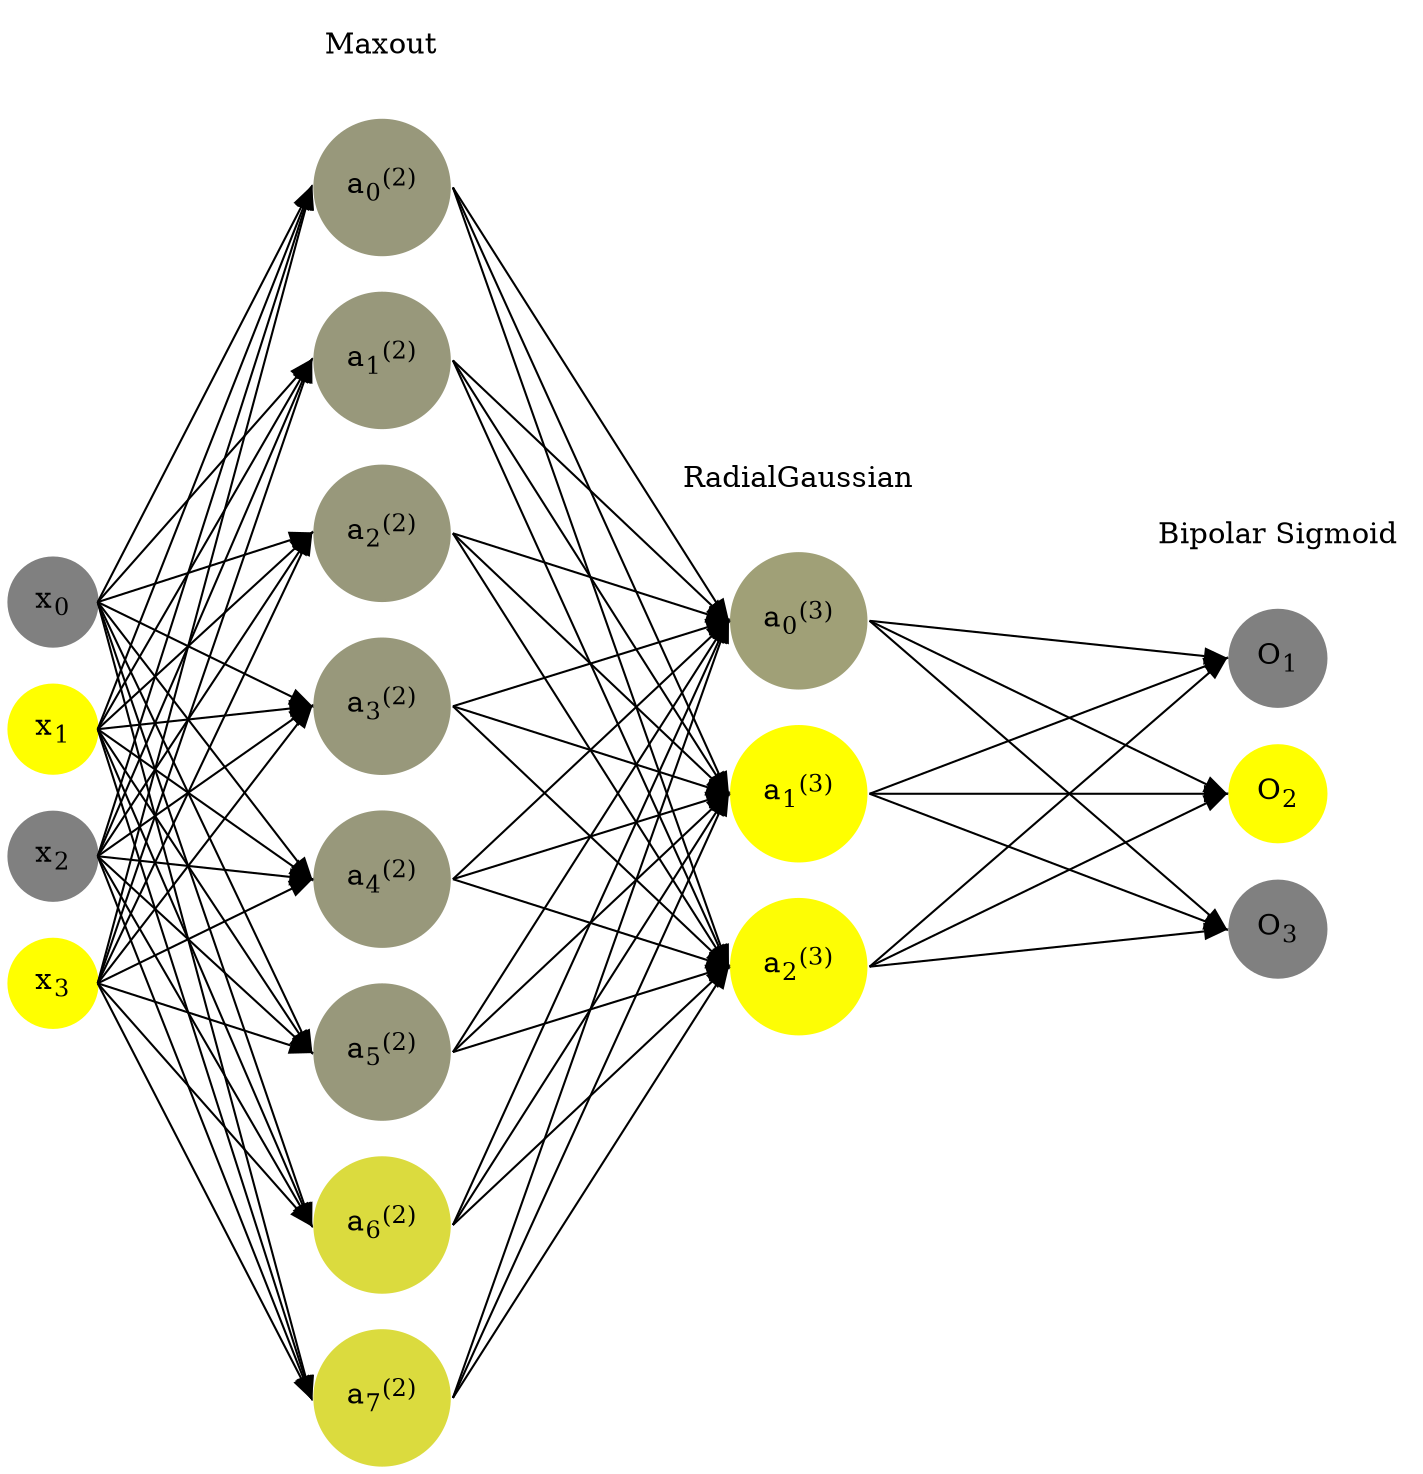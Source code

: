 digraph G {
	rankdir = LR;
	splines=false;
	edge[style=invis];
	ranksep= 1.4;
	{
	node [shape=circle, color="0.1667, 0.0, 0.5", style=filled, fillcolor="0.1667, 0.0, 0.5"];
	x0 [label=<x<sub>0</sub>>];
	}
	{
	node [shape=circle, color="0.1667, 1.0, 1.0", style=filled, fillcolor="0.1667, 1.0, 1.0"];
	x1 [label=<x<sub>1</sub>>];
	}
	{
	node [shape=circle, color="0.1667, 0.0, 0.5", style=filled, fillcolor="0.1667, 0.0, 0.5"];
	x2 [label=<x<sub>2</sub>>];
	}
	{
	node [shape=circle, color="0.1667, 1.0, 1.0", style=filled, fillcolor="0.1667, 1.0, 1.0"];
	x3 [label=<x<sub>3</sub>>];
	}
	{
	node [shape=circle, color="0.1667, 0.191413, 0.595707", style=filled, fillcolor="0.1667, 0.191413, 0.595707"];
	a02 [label=<a<sub>0</sub><sup>(2)</sup>>];
	}
	{
	node [shape=circle, color="0.1667, 0.191413, 0.595707", style=filled, fillcolor="0.1667, 0.191413, 0.595707"];
	a12 [label=<a<sub>1</sub><sup>(2)</sup>>];
	}
	{
	node [shape=circle, color="0.1667, 0.191413, 0.595707", style=filled, fillcolor="0.1667, 0.191413, 0.595707"];
	a22 [label=<a<sub>2</sub><sup>(2)</sup>>];
	}
	{
	node [shape=circle, color="0.1667, 0.191413, 0.595707", style=filled, fillcolor="0.1667, 0.191413, 0.595707"];
	a32 [label=<a<sub>3</sub><sup>(2)</sup>>];
	}
	{
	node [shape=circle, color="0.1667, 0.191413, 0.595707", style=filled, fillcolor="0.1667, 0.191413, 0.595707"];
	a42 [label=<a<sub>4</sub><sup>(2)</sup>>];
	}
	{
	node [shape=circle, color="0.1667, 0.191413, 0.595707", style=filled, fillcolor="0.1667, 0.191413, 0.595707"];
	a52 [label=<a<sub>5</sub><sup>(2)</sup>>];
	}
	{
	node [shape=circle, color="0.1667, 0.712992, 0.856496", style=filled, fillcolor="0.1667, 0.712992, 0.856496"];
	a62 [label=<a<sub>6</sub><sup>(2)</sup>>];
	}
	{
	node [shape=circle, color="0.1667, 0.712992, 0.856496", style=filled, fillcolor="0.1667, 0.712992, 0.856496"];
	a72 [label=<a<sub>7</sub><sup>(2)</sup>>];
	}
	{
	node [shape=circle, color="0.1667, 0.251523, 0.625761", style=filled, fillcolor="0.1667, 0.251523, 0.625761"];
	a03 [label=<a<sub>0</sub><sup>(3)</sup>>];
	}
	{
	node [shape=circle, color="0.1667, 0.999761, 0.999881", style=filled, fillcolor="0.1667, 0.999761, 0.999881"];
	a13 [label=<a<sub>1</sub><sup>(3)</sup>>];
	}
	{
	node [shape=circle, color="0.1667, 0.978892, 0.989446", style=filled, fillcolor="0.1667, 0.978892, 0.989446"];
	a23 [label=<a<sub>2</sub><sup>(3)</sup>>];
	}
	{
	node [shape=circle, color="0.1667, 0.0, 0.5", style=filled, fillcolor="0.1667, 0.0, 0.5"];
	O1 [label=<O<sub>1</sub>>];
	}
	{
	node [shape=circle, color="0.1667, 1.0, 1.0", style=filled, fillcolor="0.1667, 1.0, 1.0"];
	O2 [label=<O<sub>2</sub>>];
	}
	{
	node [shape=circle, color="0.1667, 0.0, 0.5", style=filled, fillcolor="0.1667, 0.0, 0.5"];
	O3 [label=<O<sub>3</sub>>];
	}
	{
	rank=same;
	x0->x1->x2->x3;
	}
	{
	rank=same;
	a02->a12->a22->a32->a42->a52->a62->a72;
	}
	{
	rank=same;
	a03->a13->a23;
	}
	{
	rank=same;
	O1->O2->O3;
	}
	l1 [shape=plaintext,label="Maxout"];
	l1->a02;
	{rank=same; l1;a02};
	l2 [shape=plaintext,label="RadialGaussian"];
	l2->a03;
	{rank=same; l2;a03};
	l3 [shape=plaintext,label="Bipolar Sigmoid"];
	l3->O1;
	{rank=same; l3;O1};
edge[style=solid, tailport=e, headport=w];
	{x0;x1;x2;x3} -> {a02;a12;a22;a32;a42;a52;a62;a72};
	{a02;a12;a22;a32;a42;a52;a62;a72} -> {a03;a13;a23};
	{a03;a13;a23} -> {O1,O2,O3};
}
